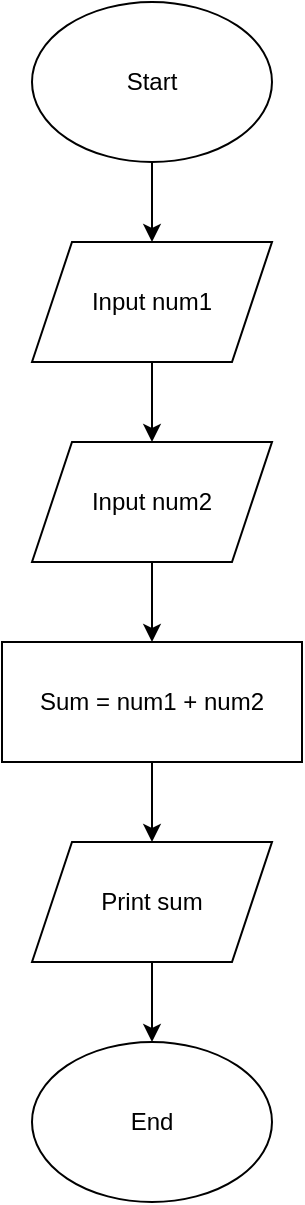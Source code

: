 <mxfile version="24.4.13" type="github">
  <diagram name="Page-1" id="KnULAIHm8yGgRf9ShyxA">
    <mxGraphModel dx="581" dy="930" grid="1" gridSize="10" guides="1" tooltips="1" connect="1" arrows="1" fold="1" page="1" pageScale="1" pageWidth="827" pageHeight="1169" math="0" shadow="0">
      <root>
        <mxCell id="0" />
        <mxCell id="1" parent="0" />
        <mxCell id="QqGqX2NnPbvP19tjh5ud-6" value="" style="edgeStyle=orthogonalEdgeStyle;rounded=0;orthogonalLoop=1;jettySize=auto;html=1;" edge="1" parent="1" source="QqGqX2NnPbvP19tjh5ud-2" target="QqGqX2NnPbvP19tjh5ud-5">
          <mxGeometry relative="1" as="geometry" />
        </mxCell>
        <mxCell id="QqGqX2NnPbvP19tjh5ud-2" value="Start" style="ellipse;whiteSpace=wrap;html=1;" vertex="1" parent="1">
          <mxGeometry x="180" y="80" width="120" height="80" as="geometry" />
        </mxCell>
        <mxCell id="QqGqX2NnPbvP19tjh5ud-9" value="" style="edgeStyle=orthogonalEdgeStyle;rounded=0;orthogonalLoop=1;jettySize=auto;html=1;" edge="1" parent="1" source="QqGqX2NnPbvP19tjh5ud-5" target="QqGqX2NnPbvP19tjh5ud-7">
          <mxGeometry relative="1" as="geometry" />
        </mxCell>
        <mxCell id="QqGqX2NnPbvP19tjh5ud-5" value="Input num1" style="shape=parallelogram;perimeter=parallelogramPerimeter;whiteSpace=wrap;html=1;fixedSize=1;" vertex="1" parent="1">
          <mxGeometry x="180" y="200" width="120" height="60" as="geometry" />
        </mxCell>
        <mxCell id="QqGqX2NnPbvP19tjh5ud-11" value="" style="edgeStyle=orthogonalEdgeStyle;rounded=0;orthogonalLoop=1;jettySize=auto;html=1;" edge="1" parent="1" source="QqGqX2NnPbvP19tjh5ud-7" target="QqGqX2NnPbvP19tjh5ud-8">
          <mxGeometry relative="1" as="geometry" />
        </mxCell>
        <mxCell id="QqGqX2NnPbvP19tjh5ud-7" value="Input num2" style="shape=parallelogram;perimeter=parallelogramPerimeter;whiteSpace=wrap;html=1;fixedSize=1;" vertex="1" parent="1">
          <mxGeometry x="180" y="300" width="120" height="60" as="geometry" />
        </mxCell>
        <mxCell id="QqGqX2NnPbvP19tjh5ud-13" value="" style="edgeStyle=orthogonalEdgeStyle;rounded=0;orthogonalLoop=1;jettySize=auto;html=1;" edge="1" parent="1" source="QqGqX2NnPbvP19tjh5ud-8" target="QqGqX2NnPbvP19tjh5ud-12">
          <mxGeometry relative="1" as="geometry" />
        </mxCell>
        <mxCell id="QqGqX2NnPbvP19tjh5ud-8" value="Sum = num1 + num2" style="rounded=0;whiteSpace=wrap;html=1;" vertex="1" parent="1">
          <mxGeometry x="165" y="400" width="150" height="60" as="geometry" />
        </mxCell>
        <mxCell id="QqGqX2NnPbvP19tjh5ud-15" value="" style="edgeStyle=orthogonalEdgeStyle;rounded=0;orthogonalLoop=1;jettySize=auto;html=1;" edge="1" parent="1" source="QqGqX2NnPbvP19tjh5ud-12" target="QqGqX2NnPbvP19tjh5ud-14">
          <mxGeometry relative="1" as="geometry" />
        </mxCell>
        <mxCell id="QqGqX2NnPbvP19tjh5ud-12" value="Print sum" style="shape=parallelogram;perimeter=parallelogramPerimeter;whiteSpace=wrap;html=1;fixedSize=1;" vertex="1" parent="1">
          <mxGeometry x="180" y="500" width="120" height="60" as="geometry" />
        </mxCell>
        <mxCell id="QqGqX2NnPbvP19tjh5ud-14" value="End" style="ellipse;whiteSpace=wrap;html=1;" vertex="1" parent="1">
          <mxGeometry x="180" y="600" width="120" height="80" as="geometry" />
        </mxCell>
      </root>
    </mxGraphModel>
  </diagram>
</mxfile>
